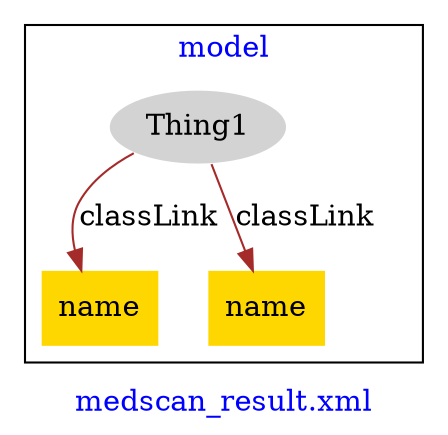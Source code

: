 digraph n0 {
fontcolor="blue"
remincross="true"
label="medscan_result.xml"
subgraph cluster {
label="model"
n2[style="filled",color="white",fillcolor="lightgray",label="Thing1"];
n3[shape="plaintext",style="filled",fillcolor="gold",label="name"];
n4[shape="plaintext",style="filled",fillcolor="gold",label="name"];
}
n2 -> n3[color="brown",fontcolor="black",label="classLink"]
n2 -> n4[color="brown",fontcolor="black",label="classLink"]
}
